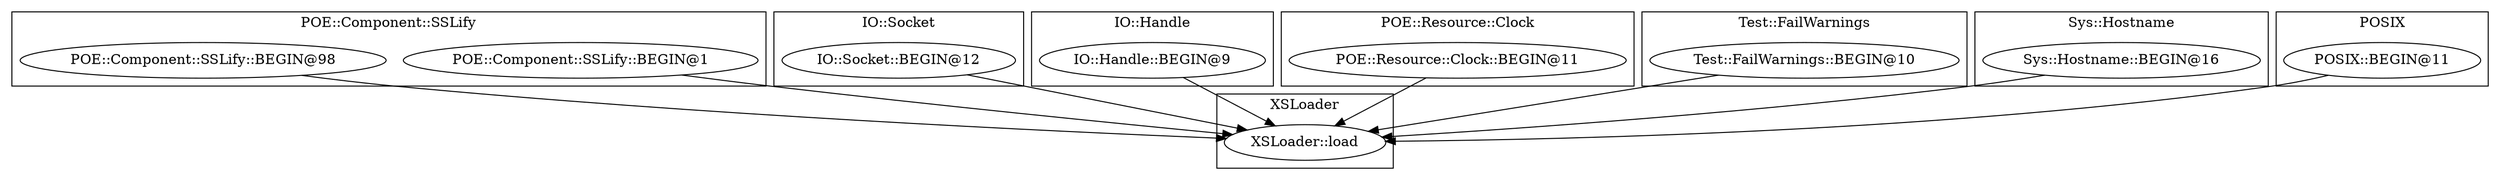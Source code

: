 digraph {
graph [overlap=false]
subgraph cluster_POE_Component_SSLify {
	label="POE::Component::SSLify";
	"POE::Component::SSLify::BEGIN@1";
	"POE::Component::SSLify::BEGIN@98";
}
subgraph cluster_IO_Socket {
	label="IO::Socket";
	"IO::Socket::BEGIN@12";
}
subgraph cluster_IO_Handle {
	label="IO::Handle";
	"IO::Handle::BEGIN@9";
}
subgraph cluster_POE_Resource_Clock {
	label="POE::Resource::Clock";
	"POE::Resource::Clock::BEGIN@11";
}
subgraph cluster_Test_FailWarnings {
	label="Test::FailWarnings";
	"Test::FailWarnings::BEGIN@10";
}
subgraph cluster_XSLoader {
	label="XSLoader";
	"XSLoader::load";
}
subgraph cluster_Sys_Hostname {
	label="Sys::Hostname";
	"Sys::Hostname::BEGIN@16";
}
subgraph cluster_POSIX {
	label="POSIX";
	"POSIX::BEGIN@11";
}
"POE::Component::SSLify::BEGIN@1" -> "XSLoader::load";
"POE::Resource::Clock::BEGIN@11" -> "XSLoader::load";
"IO::Handle::BEGIN@9" -> "XSLoader::load";
"Test::FailWarnings::BEGIN@10" -> "XSLoader::load";
"Sys::Hostname::BEGIN@16" -> "XSLoader::load";
"POSIX::BEGIN@11" -> "XSLoader::load";
"IO::Socket::BEGIN@12" -> "XSLoader::load";
"POE::Component::SSLify::BEGIN@98" -> "XSLoader::load";
}
